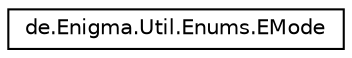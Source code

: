 digraph "Grafische Darstellung der Klassenhierarchie"
{
  edge [fontname="Helvetica",fontsize="10",labelfontname="Helvetica",labelfontsize="10"];
  node [fontname="Helvetica",fontsize="10",shape=record];
  rankdir="LR";
  Node0 [label="de.Enigma.Util.Enums.EMode",height=0.2,width=0.4,color="black", fillcolor="white", style="filled",URL="$enumde_1_1_enigma_1_1_util_1_1_enums_1_1_e_mode.html",tooltip="Benutzt für die Übergabe des gewählten Modus der Enigma. "];
}
